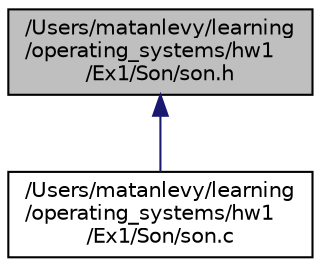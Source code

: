 digraph "/Users/matanlevy/learning/operating_systems/hw1/Ex1/Son/son.h"
{
 // INTERACTIVE_SVG=YES
 // LATEX_PDF_SIZE
  edge [fontname="Helvetica",fontsize="10",labelfontname="Helvetica",labelfontsize="10"];
  node [fontname="Helvetica",fontsize="10",shape=record];
  Node1 [label="/Users/matanlevy/learning\l/operating_systems/hw1\l/Ex1/Son/son.h",height=0.2,width=0.4,color="black", fillcolor="grey75", style="filled", fontcolor="black",tooltip="Son header file."];
  Node1 -> Node2 [dir="back",color="midnightblue",fontsize="10",style="solid",fontname="Helvetica"];
  Node2 [label="/Users/matanlevy/learning\l/operating_systems/hw1\l/Ex1/Son/son.c",height=0.2,width=0.4,color="black", fillcolor="white", style="filled",URL="$son_8c.html",tooltip=" "];
}
